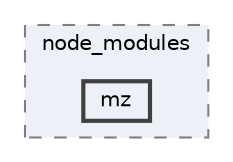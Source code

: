digraph "pkiclassroomrescheduler/src/main/frontend/node_modules/mz"
{
 // LATEX_PDF_SIZE
  bgcolor="transparent";
  edge [fontname=Helvetica,fontsize=10,labelfontname=Helvetica,labelfontsize=10];
  node [fontname=Helvetica,fontsize=10,shape=box,height=0.2,width=0.4];
  compound=true
  subgraph clusterdir_72953eda66ccb3a2722c28e1c3e6c23b {
    graph [ bgcolor="#edf0f7", pencolor="grey50", label="node_modules", fontname=Helvetica,fontsize=10 style="filled,dashed", URL="dir_72953eda66ccb3a2722c28e1c3e6c23b.html",tooltip=""]
  dir_1434300507fba48e81dade1d9cb2ef97 [label="mz", fillcolor="#edf0f7", color="grey25", style="filled,bold", URL="dir_1434300507fba48e81dade1d9cb2ef97.html",tooltip=""];
  }
}

